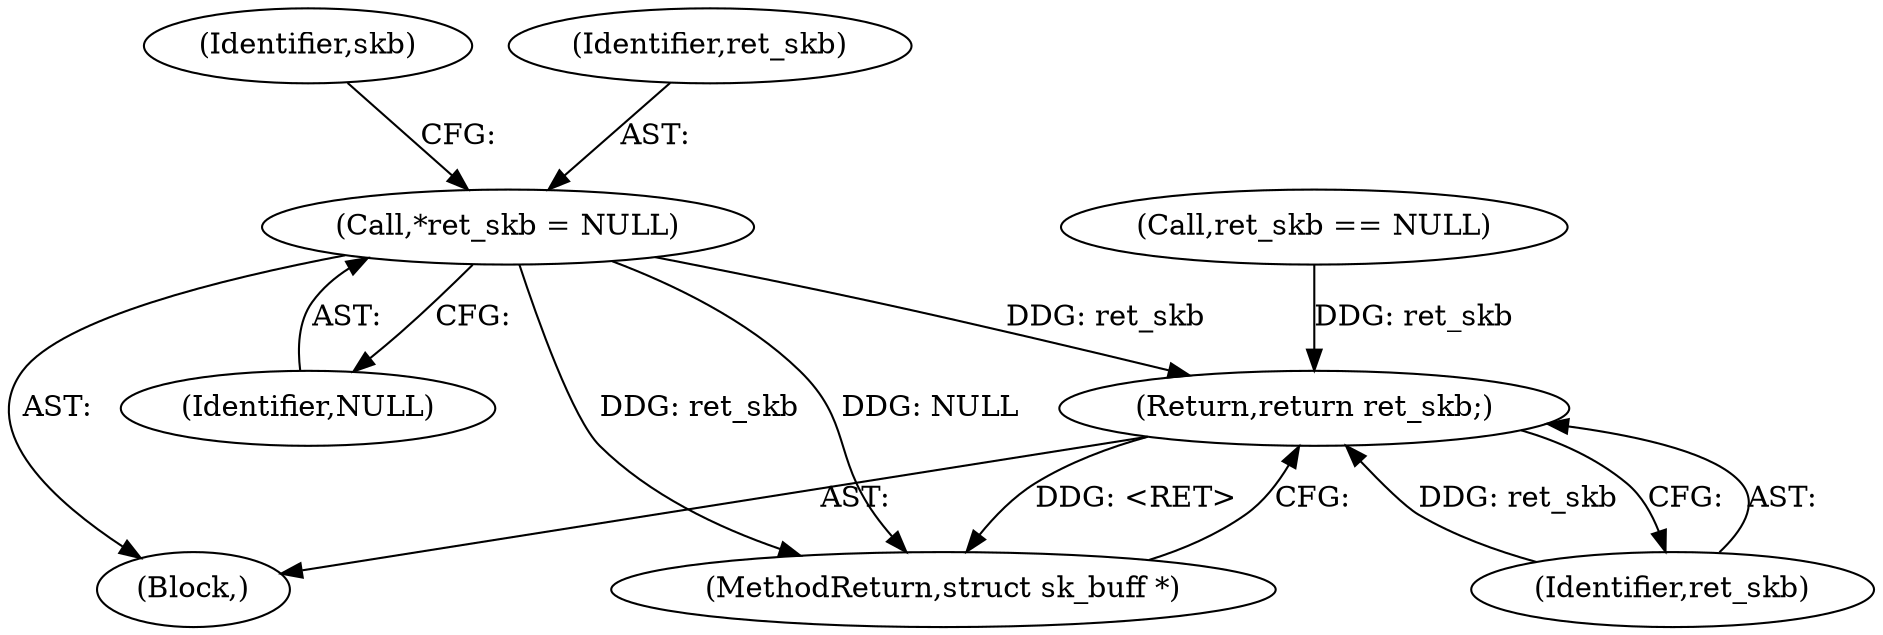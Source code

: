 digraph "0_linux_9e2dcf72023d1447f09c47d77c99b0c49659e5ce@pointer" {
"1000120" [label="(Call,*ret_skb = NULL)"];
"1000311" [label="(Return,return ret_skb;)"];
"1000127" [label="(Identifier,skb)"];
"1000105" [label="(Block,)"];
"1000120" [label="(Call,*ret_skb = NULL)"];
"1000122" [label="(Identifier,NULL)"];
"1000311" [label="(Return,return ret_skb;)"];
"1000297" [label="(Call,ret_skb == NULL)"];
"1000121" [label="(Identifier,ret_skb)"];
"1000318" [label="(MethodReturn,struct sk_buff *)"];
"1000312" [label="(Identifier,ret_skb)"];
"1000120" -> "1000105"  [label="AST: "];
"1000120" -> "1000122"  [label="CFG: "];
"1000121" -> "1000120"  [label="AST: "];
"1000122" -> "1000120"  [label="AST: "];
"1000127" -> "1000120"  [label="CFG: "];
"1000120" -> "1000318"  [label="DDG: ret_skb"];
"1000120" -> "1000318"  [label="DDG: NULL"];
"1000120" -> "1000311"  [label="DDG: ret_skb"];
"1000311" -> "1000105"  [label="AST: "];
"1000311" -> "1000312"  [label="CFG: "];
"1000312" -> "1000311"  [label="AST: "];
"1000318" -> "1000311"  [label="CFG: "];
"1000311" -> "1000318"  [label="DDG: <RET>"];
"1000312" -> "1000311"  [label="DDG: ret_skb"];
"1000297" -> "1000311"  [label="DDG: ret_skb"];
}

